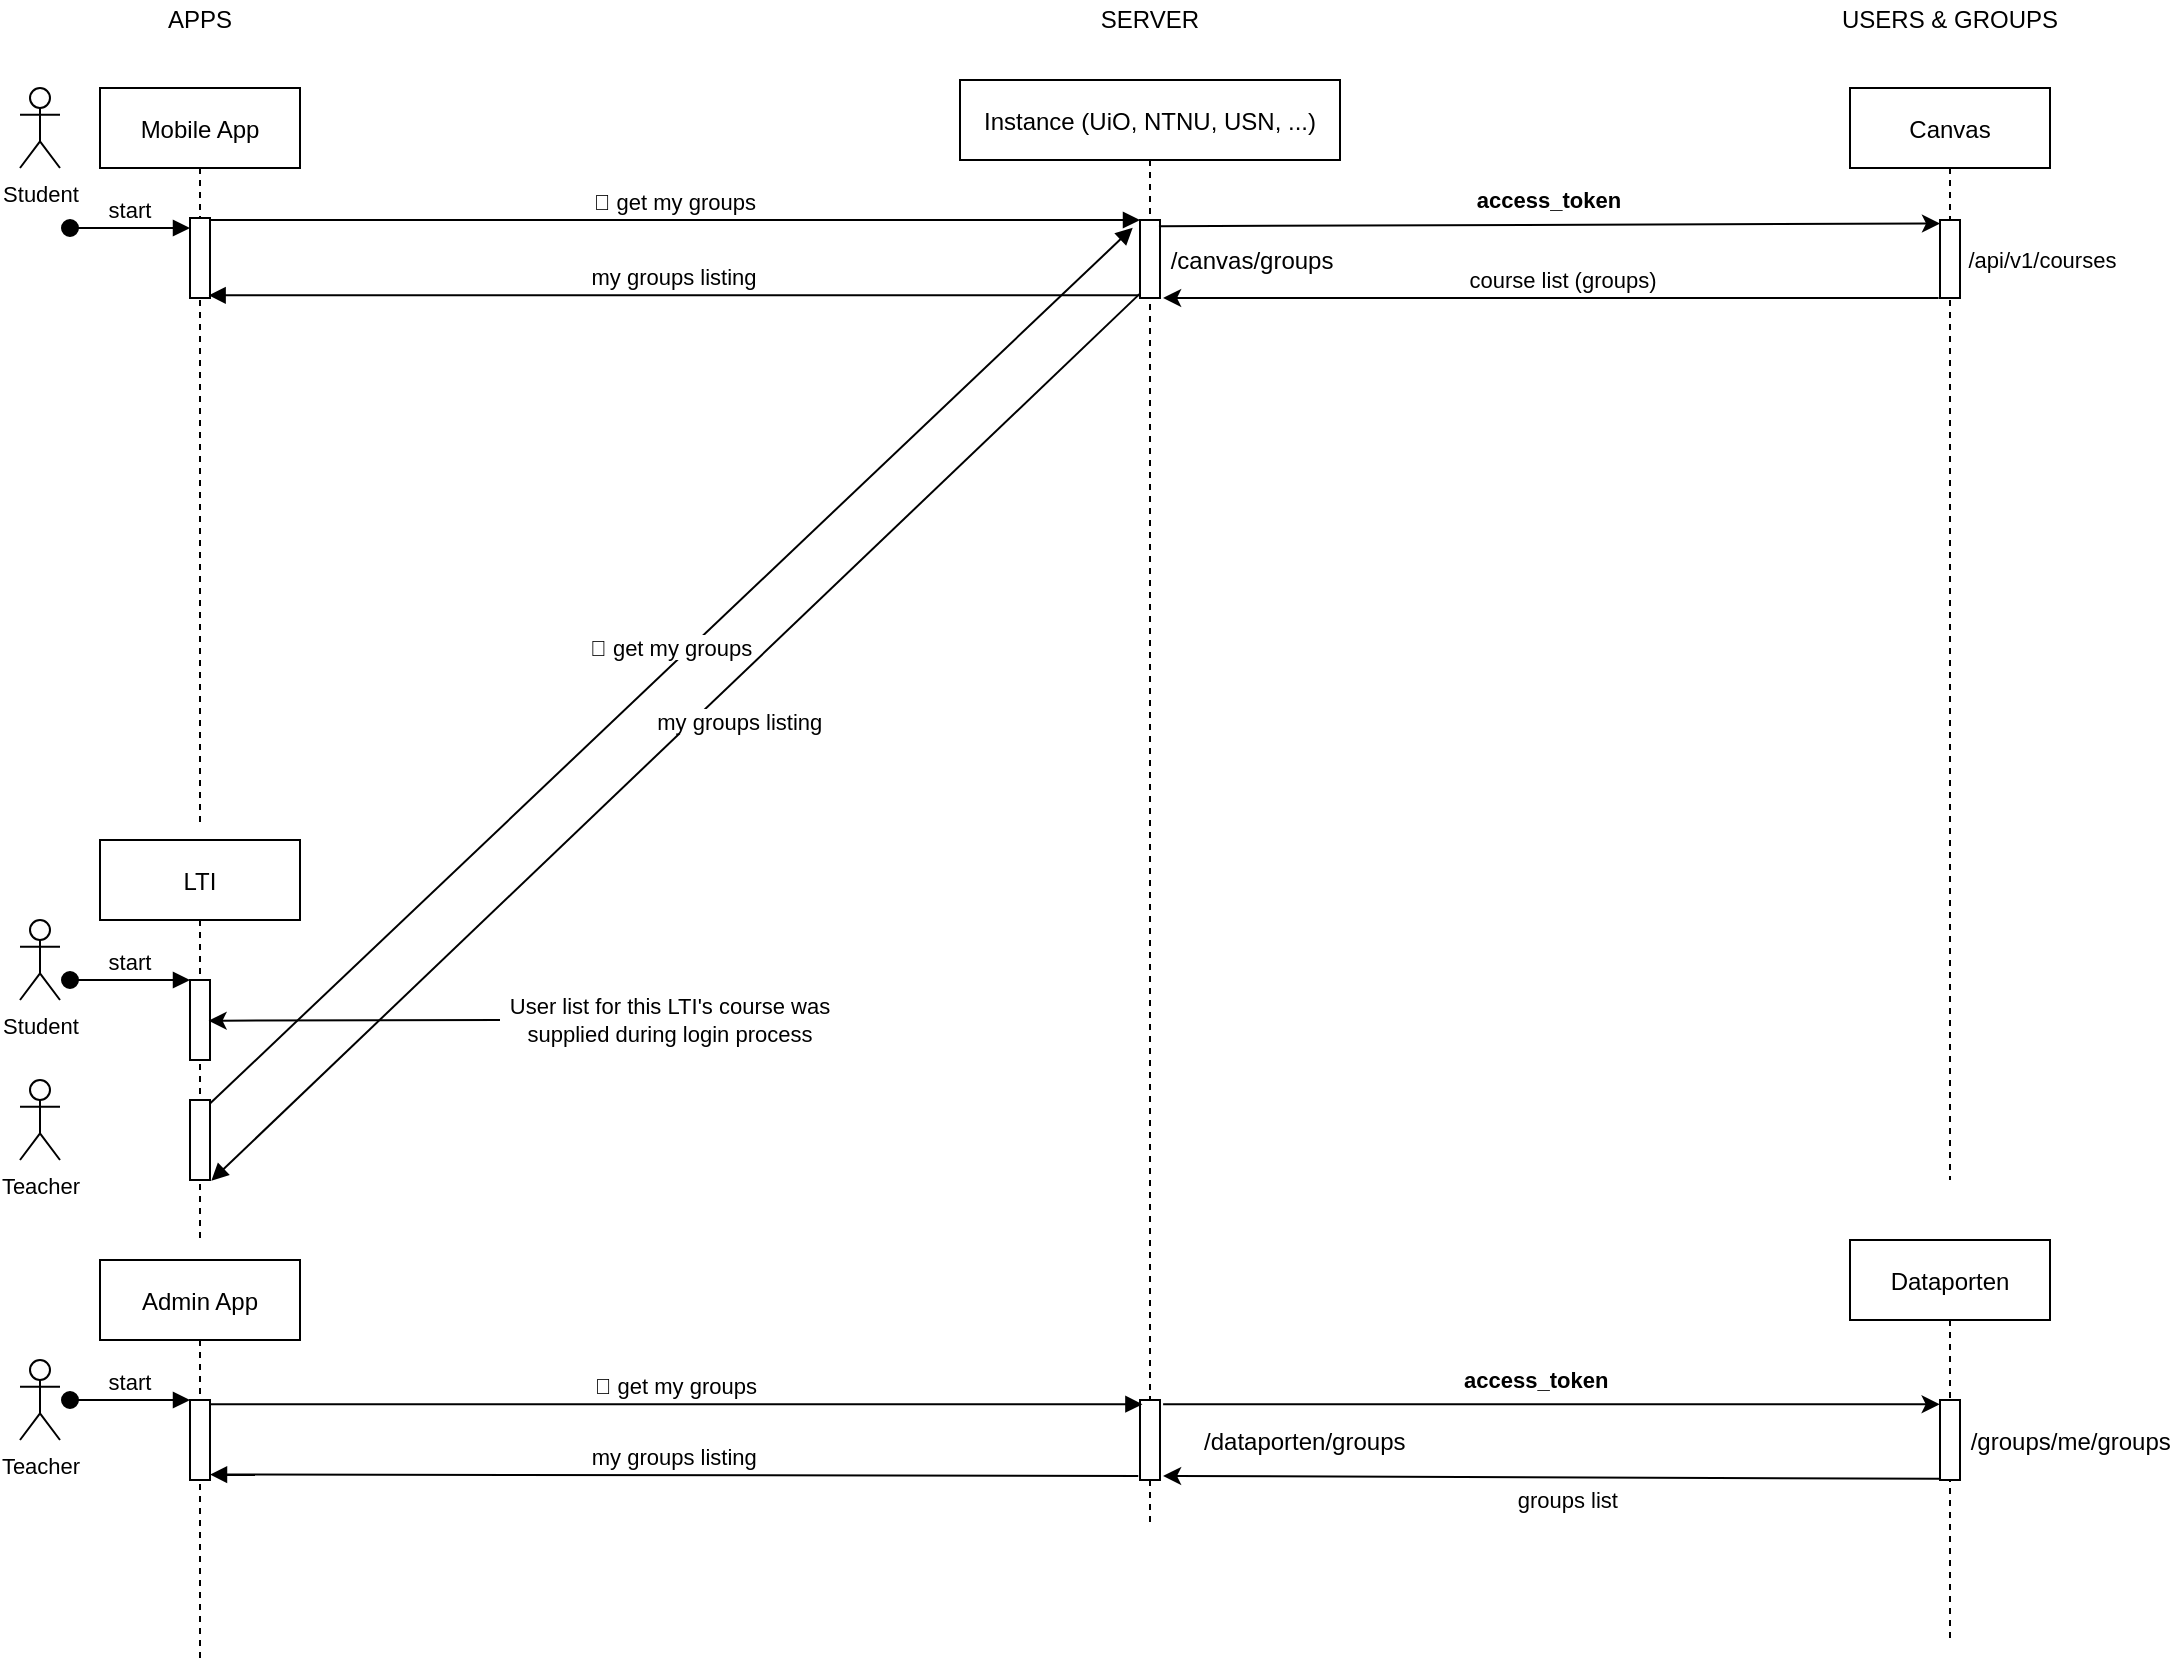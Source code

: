<mxfile version="14.5.1" type="device"><diagram id="kgpKYQtTHZ0yAKxKKP6v" name="Page-1"><mxGraphModel dx="1425" dy="841" grid="1" gridSize="10" guides="1" tooltips="1" connect="1" arrows="1" fold="1" page="1" pageScale="1" pageWidth="2336" pageHeight="1654" math="0" shadow="0"><root><mxCell id="0"/><mxCell id="1" parent="0"/><mxCell id="3nuBFxr9cyL0pnOWT2aG-1" value="Mobile App" style="shape=umlLifeline;perimeter=lifelinePerimeter;container=1;collapsible=0;recursiveResize=0;rounded=0;shadow=0;strokeWidth=1;" parent="1" vertex="1"><mxGeometry x="120" y="54" width="100" height="370" as="geometry"/></mxCell><mxCell id="3nuBFxr9cyL0pnOWT2aG-2" value="" style="points=[];perimeter=orthogonalPerimeter;rounded=0;shadow=0;strokeWidth=1;" parent="3nuBFxr9cyL0pnOWT2aG-1" vertex="1"><mxGeometry x="45" y="65" width="10" height="40" as="geometry"/></mxCell><mxCell id="3nuBFxr9cyL0pnOWT2aG-3" value="start" style="verticalAlign=bottom;startArrow=oval;endArrow=block;startSize=8;shadow=0;strokeWidth=1;" parent="3nuBFxr9cyL0pnOWT2aG-1" target="3nuBFxr9cyL0pnOWT2aG-2" edge="1"><mxGeometry relative="1" as="geometry"><mxPoint x="-15" y="70" as="sourcePoint"/></mxGeometry></mxCell><mxCell id="3nuBFxr9cyL0pnOWT2aG-5" value="Canvas" style="shape=umlLifeline;perimeter=lifelinePerimeter;container=1;collapsible=0;recursiveResize=0;rounded=0;shadow=0;strokeWidth=1;" parent="1" vertex="1"><mxGeometry x="995" y="54" width="100" height="546" as="geometry"/></mxCell><mxCell id="M-drGQzFIw5N4Onpqm9_-30" value="    /api/v1/courses" style="points=[];perimeter=orthogonalPerimeter;rounded=0;shadow=0;strokeWidth=1;align=left;fontSize=11;" parent="3nuBFxr9cyL0pnOWT2aG-5" vertex="1"><mxGeometry x="45" y="66" width="10" height="39" as="geometry"/></mxCell><mxCell id="3nuBFxr9cyL0pnOWT2aG-8" value="🔐 get my groups" style="verticalAlign=bottom;endArrow=block;entryX=0;entryY=0;shadow=0;strokeWidth=1;" parent="1" source="3nuBFxr9cyL0pnOWT2aG-2" target="3nuBFxr9cyL0pnOWT2aG-6" edge="1"><mxGeometry relative="1" as="geometry"><mxPoint x="275" y="134" as="sourcePoint"/></mxGeometry></mxCell><mxCell id="3nuBFxr9cyL0pnOWT2aG-9" value="my groups listing" style="verticalAlign=bottom;endArrow=block;shadow=0;strokeWidth=1;entryX=0.931;entryY=0.966;entryDx=0;entryDy=0;entryPerimeter=0;" parent="1" source="3nuBFxr9cyL0pnOWT2aG-6" target="3nuBFxr9cyL0pnOWT2aG-2" edge="1"><mxGeometry relative="1" as="geometry"><mxPoint x="240" y="174" as="sourcePoint"/><mxPoint x="180" y="174" as="targetPoint"/></mxGeometry></mxCell><mxCell id="M-drGQzFIw5N4Onpqm9_-1" value="Instance (UiO, NTNU, USN, ...)" style="shape=umlLifeline;perimeter=lifelinePerimeter;container=1;collapsible=0;recursiveResize=0;rounded=0;shadow=0;strokeWidth=1;" parent="1" vertex="1"><mxGeometry x="550" y="50" width="190" height="724" as="geometry"/></mxCell><mxCell id="3nuBFxr9cyL0pnOWT2aG-6" value="    /canvas/groups" style="points=[];perimeter=orthogonalPerimeter;rounded=0;shadow=0;strokeWidth=1;align=left;" parent="M-drGQzFIw5N4Onpqm9_-1" vertex="1"><mxGeometry x="90" y="70" width="10" height="39" as="geometry"/></mxCell><mxCell id="M-drGQzFIw5N4Onpqm9_-46" value="         /dataporten/groups" style="points=[];perimeter=orthogonalPerimeter;rounded=0;shadow=0;strokeWidth=1;align=left;" parent="M-drGQzFIw5N4Onpqm9_-1" vertex="1"><mxGeometry x="90" y="660" width="10" height="40" as="geometry"/></mxCell><mxCell id="M-drGQzFIw5N4Onpqm9_-5" value="Admin App" style="shape=umlLifeline;perimeter=lifelinePerimeter;container=1;collapsible=0;recursiveResize=0;rounded=0;shadow=0;strokeWidth=1;" parent="1" vertex="1"><mxGeometry x="120" y="640" width="100" height="200" as="geometry"/></mxCell><mxCell id="M-drGQzFIw5N4Onpqm9_-7" value="start" style="verticalAlign=bottom;startArrow=oval;endArrow=block;startSize=8;shadow=0;strokeWidth=1;" parent="M-drGQzFIw5N4Onpqm9_-5" edge="1"><mxGeometry relative="1" as="geometry"><mxPoint x="-15" y="70" as="sourcePoint"/><mxPoint x="45" y="70" as="targetPoint"/></mxGeometry></mxCell><mxCell id="M-drGQzFIw5N4Onpqm9_-44" value="" style="points=[];perimeter=orthogonalPerimeter;rounded=0;shadow=0;strokeWidth=1;" parent="M-drGQzFIw5N4Onpqm9_-5" vertex="1"><mxGeometry x="45" y="70" width="10" height="40" as="geometry"/></mxCell><mxCell id="M-drGQzFIw5N4Onpqm9_-9" value="APPS" style="text;html=1;strokeColor=none;fillColor=none;align=center;verticalAlign=middle;whiteSpace=wrap;rounded=0;" parent="1" vertex="1"><mxGeometry x="150" y="10" width="40" height="20" as="geometry"/></mxCell><mxCell id="M-drGQzFIw5N4Onpqm9_-10" value="USERS &amp;amp; GROUPS" style="text;html=1;strokeColor=none;fillColor=none;align=center;verticalAlign=middle;whiteSpace=wrap;rounded=0;" parent="1" vertex="1"><mxGeometry x="980" y="10" width="130" height="20" as="geometry"/></mxCell><mxCell id="M-drGQzFIw5N4Onpqm9_-11" value="SERVER" style="text;html=1;strokeColor=none;fillColor=none;align=center;verticalAlign=middle;whiteSpace=wrap;rounded=0;" parent="1" vertex="1"><mxGeometry x="615" y="10" width="60" height="20" as="geometry"/></mxCell><mxCell id="M-drGQzFIw5N4Onpqm9_-12" value="LTI" style="shape=umlLifeline;perimeter=lifelinePerimeter;container=1;collapsible=0;recursiveResize=0;rounded=0;shadow=0;strokeWidth=1;" parent="1" vertex="1"><mxGeometry x="120" y="430" width="100" height="200" as="geometry"/></mxCell><mxCell id="M-drGQzFIw5N4Onpqm9_-13" value="" style="points=[];perimeter=orthogonalPerimeter;rounded=0;shadow=0;strokeWidth=1;" parent="M-drGQzFIw5N4Onpqm9_-12" vertex="1"><mxGeometry x="45" y="70" width="10" height="40" as="geometry"/></mxCell><mxCell id="M-drGQzFIw5N4Onpqm9_-14" value="start" style="verticalAlign=bottom;startArrow=oval;endArrow=block;startSize=8;shadow=0;strokeWidth=1;" parent="M-drGQzFIw5N4Onpqm9_-12" target="M-drGQzFIw5N4Onpqm9_-13" edge="1"><mxGeometry relative="1" as="geometry"><mxPoint x="-15" y="70" as="sourcePoint"/></mxGeometry></mxCell><mxCell id="zmw8Kepuydv9fyfHykZP-2" value="" style="points=[];perimeter=orthogonalPerimeter;rounded=0;shadow=0;strokeWidth=1;" vertex="1" parent="M-drGQzFIw5N4Onpqm9_-12"><mxGeometry x="45" y="130" width="10" height="40" as="geometry"/></mxCell><mxCell id="M-drGQzFIw5N4Onpqm9_-20" value="Dataporten" style="shape=umlLifeline;perimeter=lifelinePerimeter;container=1;collapsible=0;recursiveResize=0;rounded=0;shadow=0;strokeWidth=1;" parent="1" vertex="1"><mxGeometry x="995" y="630" width="100" height="200" as="geometry"/></mxCell><mxCell id="M-drGQzFIw5N4Onpqm9_-21" value="    /groups/me/groups" style="points=[];perimeter=orthogonalPerimeter;rounded=0;shadow=0;strokeWidth=1;align=left;" parent="M-drGQzFIw5N4Onpqm9_-20" vertex="1"><mxGeometry x="45" y="80" width="10" height="40" as="geometry"/></mxCell><mxCell id="M-drGQzFIw5N4Onpqm9_-31" value="&lt;b&gt;access_token&lt;/b&gt;" style="endArrow=classic;html=1;entryX=0;entryY=0.045;entryDx=0;entryDy=0;entryPerimeter=0;exitX=0.948;exitY=0.08;exitDx=0;exitDy=0;exitPerimeter=0;" parent="1" source="3nuBFxr9cyL0pnOWT2aG-6" target="M-drGQzFIw5N4Onpqm9_-30" edge="1"><mxGeometry x="-0.001" y="12" width="50" height="50" relative="1" as="geometry"><mxPoint x="515" y="450" as="sourcePoint"/><mxPoint x="565" y="400" as="targetPoint"/><mxPoint as="offset"/></mxGeometry></mxCell><mxCell id="M-drGQzFIw5N4Onpqm9_-32" value="" style="endArrow=classic;html=1;entryX=1.155;entryY=1;entryDx=0;entryDy=0;entryPerimeter=0;exitX=-0.069;exitY=1;exitDx=0;exitDy=0;exitPerimeter=0;" parent="1" source="M-drGQzFIw5N4Onpqm9_-30" target="3nuBFxr9cyL0pnOWT2aG-6" edge="1"><mxGeometry width="50" height="50" relative="1" as="geometry"><mxPoint x="515" y="450" as="sourcePoint"/><mxPoint x="565" y="400" as="targetPoint"/></mxGeometry></mxCell><mxCell id="M-drGQzFIw5N4Onpqm9_-33" value="course list (groups)" style="edgeLabel;html=1;align=center;verticalAlign=middle;resizable=0;points=[];" parent="M-drGQzFIw5N4Onpqm9_-32" vertex="1" connectable="0"><mxGeometry x="-0.028" y="-1" relative="1" as="geometry"><mxPoint y="-8.33" as="offset"/></mxGeometry></mxCell><mxCell id="M-drGQzFIw5N4Onpqm9_-45" value="🔐 get my groups" style="verticalAlign=bottom;endArrow=block;shadow=0;strokeWidth=1;exitX=1;exitY=0.053;exitDx=0;exitDy=0;exitPerimeter=0;entryX=0.121;entryY=0.053;entryDx=0;entryDy=0;entryPerimeter=0;" parent="1" source="M-drGQzFIw5N4Onpqm9_-44" target="M-drGQzFIw5N4Onpqm9_-46" edge="1"><mxGeometry relative="1" as="geometry"><mxPoint x="185.69" y="713.24" as="sourcePoint"/><mxPoint x="620" y="710" as="targetPoint"/></mxGeometry></mxCell><mxCell id="M-drGQzFIw5N4Onpqm9_-47" value="my groups listing" style="verticalAlign=bottom;endArrow=block;shadow=0;strokeWidth=1;entryX=1;entryY=0.932;entryDx=0;entryDy=0;entryPerimeter=0;exitX=-0.086;exitY=0.949;exitDx=0;exitDy=0;exitPerimeter=0;" parent="1" source="M-drGQzFIw5N4Onpqm9_-46" target="M-drGQzFIw5N4Onpqm9_-44" edge="1"><mxGeometry relative="1" as="geometry"><mxPoint x="656.72" y="751.16" as="sourcePoint"/><mxPoint x="190.0" y="750" as="targetPoint"/></mxGeometry></mxCell><mxCell id="M-drGQzFIw5N4Onpqm9_-48" value="" style="endArrow=classic;html=1;entryX=1.155;entryY=0.949;entryDx=0;entryDy=0;entryPerimeter=0;exitX=-0.017;exitY=0.984;exitDx=0;exitDy=0;exitPerimeter=0;" parent="1" source="M-drGQzFIw5N4Onpqm9_-21" target="M-drGQzFIw5N4Onpqm9_-46" edge="1"><mxGeometry width="50" height="50" relative="1" as="geometry"><mxPoint x="1049.66" y="758.2" as="sourcePoint"/><mxPoint x="660.34" y="249.68" as="targetPoint"/></mxGeometry></mxCell><mxCell id="M-drGQzFIw5N4Onpqm9_-49" value="&lt;div&gt;groups list&lt;/div&gt;" style="edgeLabel;html=1;align=right;verticalAlign=middle;resizable=0;points=[];" parent="M-drGQzFIw5N4Onpqm9_-48" vertex="1" connectable="0"><mxGeometry x="-0.009" relative="1" as="geometry"><mxPoint x="32.58" y="11.33" as="offset"/></mxGeometry></mxCell><mxCell id="M-drGQzFIw5N4Onpqm9_-50" value="" style="endArrow=classic;html=1;exitX=1.155;exitY=0.053;exitDx=0;exitDy=0;exitPerimeter=0;entryX=-0.017;entryY=0.053;entryDx=0;entryDy=0;entryPerimeter=0;" parent="1" source="M-drGQzFIw5N4Onpqm9_-46" target="M-drGQzFIw5N4Onpqm9_-21" edge="1"><mxGeometry width="50" height="50" relative="1" as="geometry"><mxPoint x="660.34" y="213.12" as="sourcePoint"/><mxPoint x="1048.28" y="721.0" as="targetPoint"/></mxGeometry></mxCell><mxCell id="M-drGQzFIw5N4Onpqm9_-51" value="&lt;b style=&quot;text-align: center&quot;&gt;access_token&lt;/b&gt;" style="edgeLabel;html=1;align=left;verticalAlign=middle;resizable=0;points=[];" parent="M-drGQzFIw5N4Onpqm9_-50" vertex="1" connectable="0"><mxGeometry x="0.037" y="1" relative="1" as="geometry"><mxPoint x="-52.93" y="-11.12" as="offset"/></mxGeometry></mxCell><mxCell id="M-drGQzFIw5N4Onpqm9_-52" value="Student" style="shape=umlActor;verticalLabelPosition=bottom;verticalAlign=top;html=1;outlineConnect=0;fontSize=11;align=center;" parent="1" vertex="1"><mxGeometry x="80" y="54" width="20" height="40" as="geometry"/></mxCell><mxCell id="M-drGQzFIw5N4Onpqm9_-53" value="Student" style="shape=umlActor;verticalLabelPosition=bottom;verticalAlign=top;html=1;outlineConnect=0;fontSize=11;align=center;" parent="1" vertex="1"><mxGeometry x="80" y="470" width="20" height="40" as="geometry"/></mxCell><mxCell id="M-drGQzFIw5N4Onpqm9_-54" value="Teacher" style="shape=umlActor;verticalLabelPosition=bottom;verticalAlign=top;html=1;outlineConnect=0;fontSize=11;align=center;" parent="1" vertex="1"><mxGeometry x="80" y="550" width="20" height="40" as="geometry"/></mxCell><mxCell id="M-drGQzFIw5N4Onpqm9_-57" value="Teacher" style="shape=umlActor;verticalLabelPosition=bottom;verticalAlign=top;html=1;outlineConnect=0;fontSize=11;align=center;" parent="1" vertex="1"><mxGeometry x="80" y="690" width="20" height="40" as="geometry"/></mxCell><mxCell id="M-drGQzFIw5N4Onpqm9_-58" value="User list for this LTI's course was supplied during login process" style="text;html=1;strokeColor=none;fillColor=none;align=center;verticalAlign=middle;whiteSpace=wrap;rounded=0;fontSize=11;" parent="1" vertex="1"><mxGeometry x="320" y="500" width="170" height="40" as="geometry"/></mxCell><mxCell id="zmw8Kepuydv9fyfHykZP-1" value="🔐 get my groups" style="verticalAlign=bottom;endArrow=block;entryX=-0.362;entryY=0.098;shadow=0;strokeWidth=1;exitX=1;exitY=0.044;exitDx=0;exitDy=0;exitPerimeter=0;entryDx=0;entryDy=0;entryPerimeter=0;" edge="1" parent="1" source="zmw8Kepuydv9fyfHykZP-2" target="3nuBFxr9cyL0pnOWT2aG-6"><mxGeometry relative="1" as="geometry"><mxPoint x="185" y="130.0" as="sourcePoint"/><mxPoint x="650" y="130.0" as="targetPoint"/></mxGeometry></mxCell><mxCell id="zmw8Kepuydv9fyfHykZP-3" value="my groups listing" style="verticalAlign=bottom;endArrow=block;shadow=0;strokeWidth=1;entryX=1.069;entryY=1.009;entryDx=0;entryDy=0;entryPerimeter=0;exitX=-0.017;exitY=0.947;exitDx=0;exitDy=0;exitPerimeter=0;" edge="1" parent="1" source="3nuBFxr9cyL0pnOWT2aG-6" target="zmw8Kepuydv9fyfHykZP-2"><mxGeometry x="-0.07" y="23" relative="1" as="geometry"><mxPoint x="650" y="167.64" as="sourcePoint"/><mxPoint x="184.31" y="167.64" as="targetPoint"/><mxPoint as="offset"/></mxGeometry></mxCell><mxCell id="zmw8Kepuydv9fyfHykZP-4" value="" style="endArrow=classic;html=1;fontSize=11;entryX=0.931;entryY=0.509;entryDx=0;entryDy=0;entryPerimeter=0;exitX=0;exitY=0.5;exitDx=0;exitDy=0;" edge="1" parent="1" source="M-drGQzFIw5N4Onpqm9_-58" target="M-drGQzFIw5N4Onpqm9_-13"><mxGeometry width="50" height="50" relative="1" as="geometry"><mxPoint x="630" y="480" as="sourcePoint"/><mxPoint x="680" y="430" as="targetPoint"/></mxGeometry></mxCell></root></mxGraphModel></diagram></mxfile>